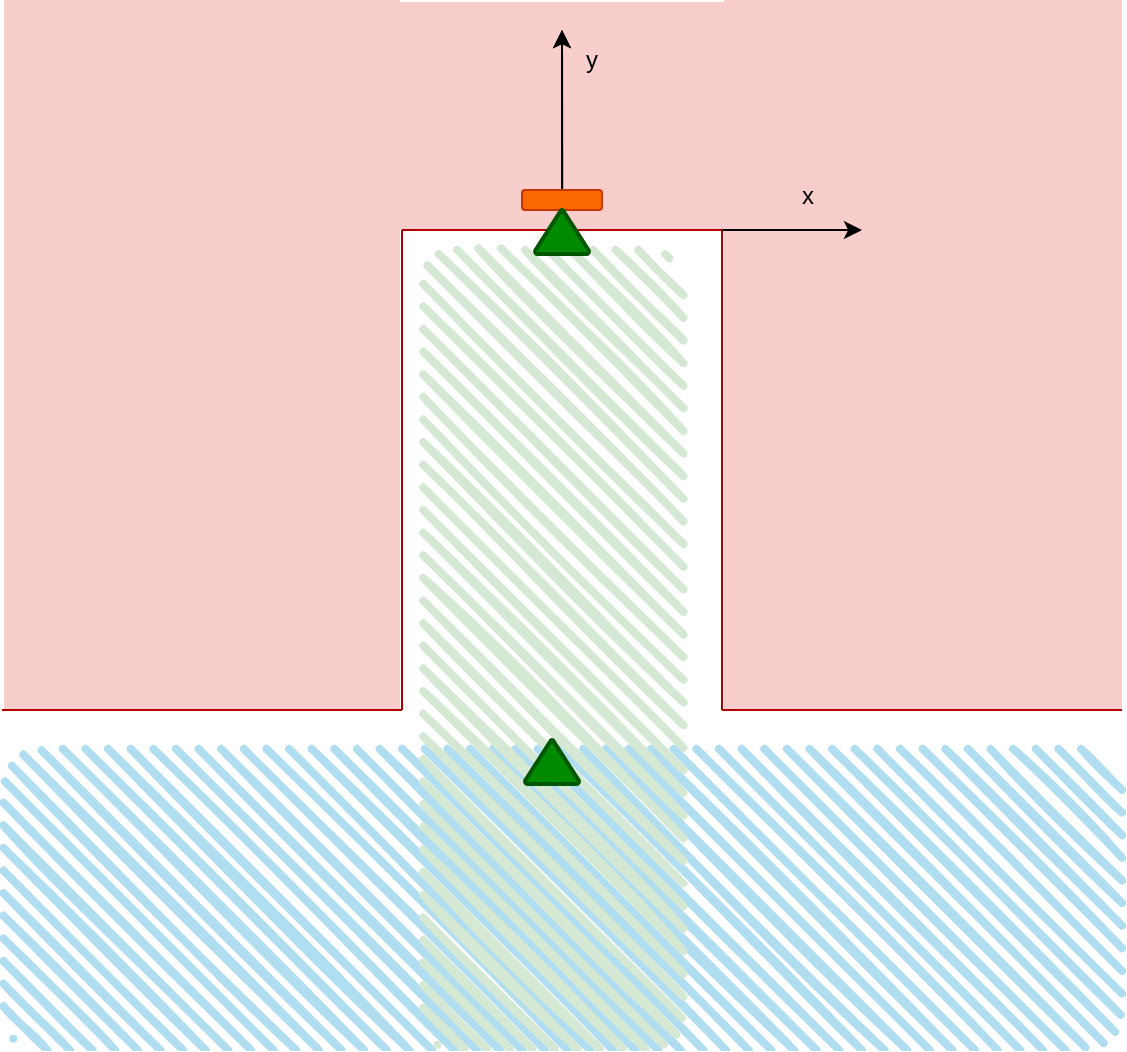 <mxfile version="21.2.8" type="device">
  <diagram id="kgpKYQtTHZ0yAKxKKP6v" name="Page-1">
    <mxGraphModel dx="1464" dy="1118" grid="0" gridSize="10" guides="1" tooltips="1" connect="1" arrows="1" fold="1" page="1" pageScale="1" pageWidth="1654" pageHeight="1169" math="0" shadow="0">
      <root>
        <mxCell id="0" />
        <mxCell id="1" parent="0" />
        <mxCell id="ehbEf_-YQDumfjfydeaT-22" value="" style="rounded=0;whiteSpace=wrap;html=1;fillColor=#f8cecc;strokeColor=none;" vertex="1" parent="1">
          <mxGeometry x="242" y="126" width="486" height="114" as="geometry" />
        </mxCell>
        <mxCell id="ehbEf_-YQDumfjfydeaT-20" value="" style="rounded=0;whiteSpace=wrap;html=1;fillColor=#f8cecc;strokeColor=none;" vertex="1" parent="1">
          <mxGeometry x="561" y="125" width="199" height="355" as="geometry" />
        </mxCell>
        <mxCell id="ehbEf_-YQDumfjfydeaT-19" value="" style="rounded=0;whiteSpace=wrap;html=1;fillColor=#f8cecc;strokeColor=none;" vertex="1" parent="1">
          <mxGeometry x="201" y="125" width="198" height="355" as="geometry" />
        </mxCell>
        <mxCell id="ehbEf_-YQDumfjfydeaT-14" value="" style="endArrow=classic;html=1;rounded=0;entryX=0;entryY=1;entryDx=0;entryDy=0;" edge="1" parent="1">
          <mxGeometry width="50" height="50" relative="1" as="geometry">
            <mxPoint x="480" y="240" as="sourcePoint" />
            <mxPoint x="630" y="240" as="targetPoint" />
          </mxGeometry>
        </mxCell>
        <mxCell id="ehbEf_-YQDumfjfydeaT-1" value="" style="endArrow=none;html=1;rounded=0;fillColor=#e51400;strokeColor=#B20000;" edge="1" parent="1">
          <mxGeometry width="50" height="50" relative="1" as="geometry">
            <mxPoint x="200" y="480" as="sourcePoint" />
            <mxPoint x="400" y="480" as="targetPoint" />
          </mxGeometry>
        </mxCell>
        <mxCell id="ehbEf_-YQDumfjfydeaT-2" value="" style="endArrow=none;html=1;rounded=0;fillColor=#e51400;strokeColor=#B20000;" edge="1" parent="1">
          <mxGeometry width="50" height="50" relative="1" as="geometry">
            <mxPoint x="400" y="480" as="sourcePoint" />
            <mxPoint x="400" y="240" as="targetPoint" />
          </mxGeometry>
        </mxCell>
        <mxCell id="ehbEf_-YQDumfjfydeaT-3" value="" style="endArrow=none;html=1;rounded=0;fillColor=#e51400;strokeColor=#B20000;" edge="1" parent="1">
          <mxGeometry width="50" height="50" relative="1" as="geometry">
            <mxPoint x="400" y="240" as="sourcePoint" />
            <mxPoint x="560" y="240" as="targetPoint" />
          </mxGeometry>
        </mxCell>
        <mxCell id="ehbEf_-YQDumfjfydeaT-4" value="" style="endArrow=none;html=1;rounded=0;fillColor=#e51400;strokeColor=#B20000;" edge="1" parent="1">
          <mxGeometry width="50" height="50" relative="1" as="geometry">
            <mxPoint x="560" y="480" as="sourcePoint" />
            <mxPoint x="560" y="240" as="targetPoint" />
          </mxGeometry>
        </mxCell>
        <mxCell id="ehbEf_-YQDumfjfydeaT-5" value="" style="endArrow=none;html=1;rounded=0;fillColor=#e51400;strokeColor=#B20000;" edge="1" parent="1">
          <mxGeometry width="50" height="50" relative="1" as="geometry">
            <mxPoint x="560" y="480" as="sourcePoint" />
            <mxPoint x="760" y="480" as="targetPoint" />
          </mxGeometry>
        </mxCell>
        <mxCell id="ehbEf_-YQDumfjfydeaT-11" value="" style="rounded=1;whiteSpace=wrap;html=1;strokeWidth=2;fillWeight=4;hachureGap=8;hachureAngle=45;fillColor=#b1ddf0;sketch=1;strokeColor=none;" vertex="1" parent="1">
          <mxGeometry x="200" y="500" width="560" height="150" as="geometry" />
        </mxCell>
        <mxCell id="ehbEf_-YQDumfjfydeaT-12" value="" style="rounded=1;whiteSpace=wrap;html=1;strokeWidth=2;fillWeight=4;hachureGap=8;hachureAngle=45;fillColor=#d5e8d4;sketch=1;strokeColor=none;" vertex="1" parent="1">
          <mxGeometry x="410" y="250" width="130" height="400" as="geometry" />
        </mxCell>
        <mxCell id="ehbEf_-YQDumfjfydeaT-13" value="" style="endArrow=classic;html=1;rounded=0;" edge="1" parent="1" source="ehbEf_-YQDumfjfydeaT-15">
          <mxGeometry width="50" height="50" relative="1" as="geometry">
            <mxPoint x="480" y="660" as="sourcePoint" />
            <mxPoint x="480" y="140" as="targetPoint" />
          </mxGeometry>
        </mxCell>
        <mxCell id="ehbEf_-YQDumfjfydeaT-16" value="" style="endArrow=classic;html=1;rounded=0;exitX=0.49;exitY=1.001;exitDx=0;exitDy=0;exitPerimeter=0;" edge="1" parent="1" source="ehbEf_-YQDumfjfydeaT-22">
          <mxGeometry width="50" height="50" relative="1" as="geometry">
            <mxPoint x="480" y="237" as="sourcePoint" />
            <mxPoint x="480" y="140" as="targetPoint" />
          </mxGeometry>
        </mxCell>
        <mxCell id="ehbEf_-YQDumfjfydeaT-15" value="" style="rounded=1;whiteSpace=wrap;html=1;fillColor=#fa6800;fontColor=#000000;strokeColor=#C73500;" vertex="1" parent="1">
          <mxGeometry x="460" y="220" width="40" height="10" as="geometry" />
        </mxCell>
        <mxCell id="ehbEf_-YQDumfjfydeaT-17" value="y" style="text;html=1;strokeColor=none;fillColor=none;align=center;verticalAlign=middle;whiteSpace=wrap;rounded=0;" vertex="1" parent="1">
          <mxGeometry x="480" y="140" width="30" height="30" as="geometry" />
        </mxCell>
        <mxCell id="ehbEf_-YQDumfjfydeaT-25" value="x" style="text;html=1;strokeColor=none;fillColor=none;align=center;verticalAlign=middle;whiteSpace=wrap;rounded=0;" vertex="1" parent="1">
          <mxGeometry x="588" y="208" width="30" height="30" as="geometry" />
        </mxCell>
        <mxCell id="ehbEf_-YQDumfjfydeaT-27" value="" style="strokeWidth=2;html=1;shape=mxgraph.flowchart.extract_or_measurement;whiteSpace=wrap;fillColor=#008a00;fontColor=#ffffff;strokeColor=#005700;" vertex="1" parent="1">
          <mxGeometry x="466.5" y="230" width="27" height="22" as="geometry" />
        </mxCell>
        <mxCell id="ehbEf_-YQDumfjfydeaT-28" value="" style="strokeWidth=2;html=1;shape=mxgraph.flowchart.extract_or_measurement;whiteSpace=wrap;fillColor=#008a00;fontColor=#ffffff;strokeColor=#005700;" vertex="1" parent="1">
          <mxGeometry x="461.5" y="495" width="27" height="22" as="geometry" />
        </mxCell>
      </root>
    </mxGraphModel>
  </diagram>
</mxfile>
